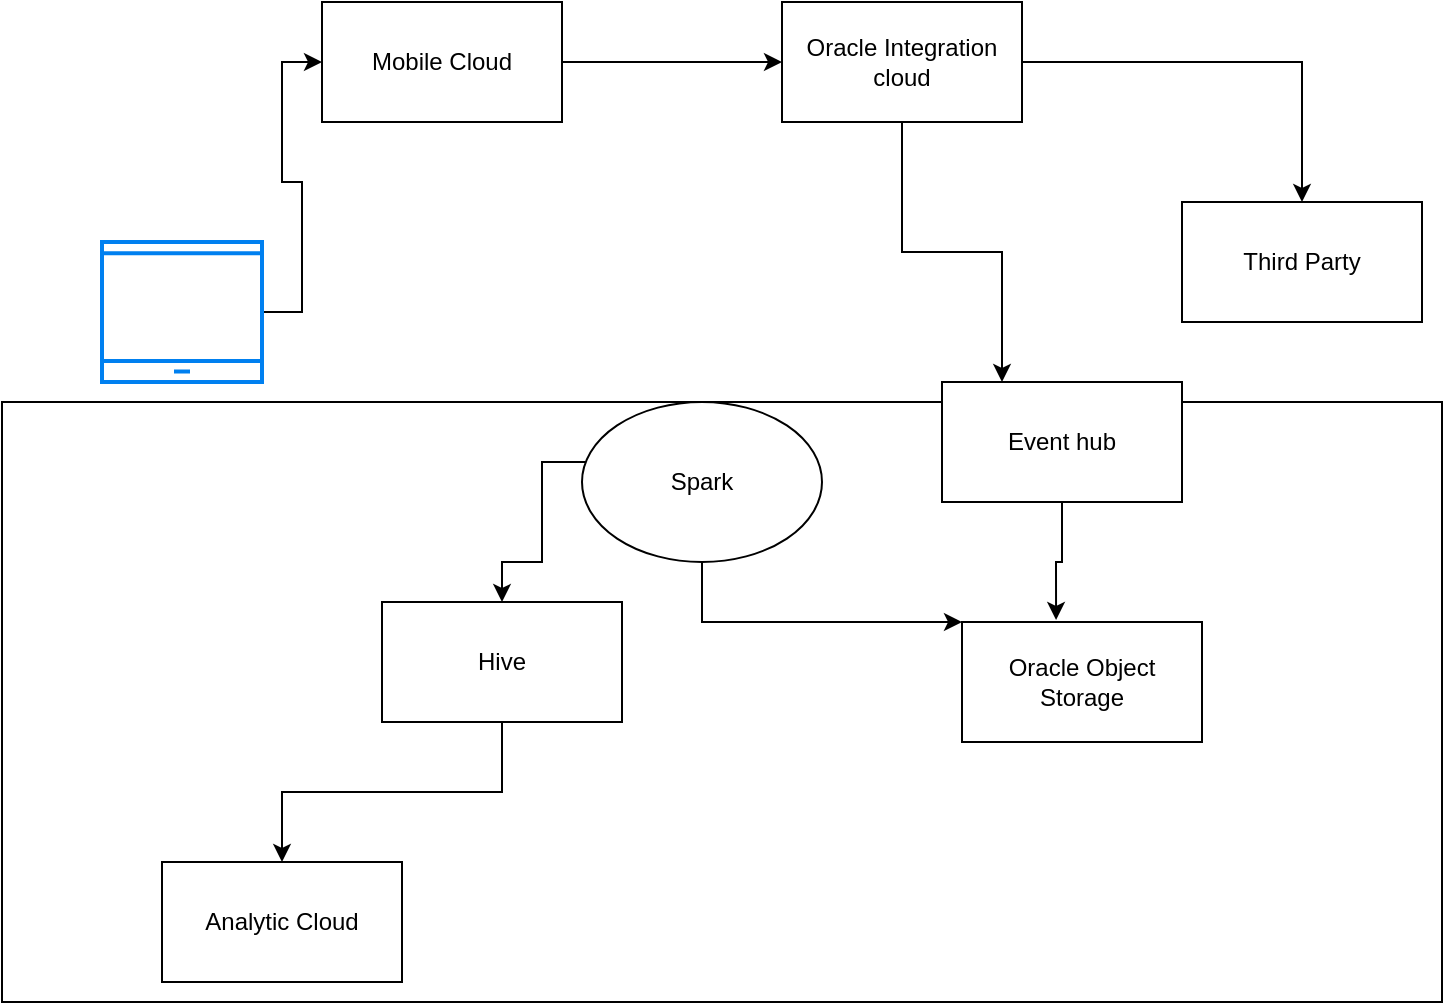 <mxfile version="13.6.2" type="github">
  <diagram id="FDCdzWXGqKfYT296mHrc" name="Page-1">
    <mxGraphModel dx="1391" dy="545" grid="1" gridSize="10" guides="1" tooltips="1" connect="1" arrows="1" fold="1" page="1" pageScale="1" pageWidth="850" pageHeight="1100" math="0" shadow="0">
      <root>
        <mxCell id="0" />
        <mxCell id="1" parent="0" />
        <mxCell id="sdasqatrz8DXoAbGRj8f-18" value="" style="rounded=0;whiteSpace=wrap;html=1;" vertex="1" parent="1">
          <mxGeometry x="50" y="260" width="720" height="300" as="geometry" />
        </mxCell>
        <mxCell id="sdasqatrz8DXoAbGRj8f-10" style="edgeStyle=orthogonalEdgeStyle;rounded=0;orthogonalLoop=1;jettySize=auto;html=1;entryX=0;entryY=0.5;entryDx=0;entryDy=0;" edge="1" parent="1" source="sdasqatrz8DXoAbGRj8f-1" target="sdasqatrz8DXoAbGRj8f-2">
          <mxGeometry relative="1" as="geometry" />
        </mxCell>
        <mxCell id="sdasqatrz8DXoAbGRj8f-1" value="" style="html=1;verticalLabelPosition=bottom;align=center;labelBackgroundColor=#ffffff;verticalAlign=top;strokeWidth=2;strokeColor=#0080F0;shadow=0;dashed=0;shape=mxgraph.ios7.icons.smartphone;" vertex="1" parent="1">
          <mxGeometry x="100" y="180" width="80" height="70" as="geometry" />
        </mxCell>
        <mxCell id="sdasqatrz8DXoAbGRj8f-11" style="edgeStyle=orthogonalEdgeStyle;rounded=0;orthogonalLoop=1;jettySize=auto;html=1;" edge="1" parent="1" source="sdasqatrz8DXoAbGRj8f-2" target="sdasqatrz8DXoAbGRj8f-3">
          <mxGeometry relative="1" as="geometry" />
        </mxCell>
        <mxCell id="sdasqatrz8DXoAbGRj8f-2" value="Mobile Cloud " style="rounded=0;whiteSpace=wrap;html=1;" vertex="1" parent="1">
          <mxGeometry x="210" y="60" width="120" height="60" as="geometry" />
        </mxCell>
        <mxCell id="sdasqatrz8DXoAbGRj8f-12" style="edgeStyle=orthogonalEdgeStyle;rounded=0;orthogonalLoop=1;jettySize=auto;html=1;" edge="1" parent="1" source="sdasqatrz8DXoAbGRj8f-3" target="sdasqatrz8DXoAbGRj8f-4">
          <mxGeometry relative="1" as="geometry" />
        </mxCell>
        <mxCell id="sdasqatrz8DXoAbGRj8f-13" style="edgeStyle=orthogonalEdgeStyle;rounded=0;orthogonalLoop=1;jettySize=auto;html=1;entryX=0.25;entryY=0;entryDx=0;entryDy=0;" edge="1" parent="1" source="sdasqatrz8DXoAbGRj8f-3" target="sdasqatrz8DXoAbGRj8f-5">
          <mxGeometry relative="1" as="geometry" />
        </mxCell>
        <mxCell id="sdasqatrz8DXoAbGRj8f-3" value="Oracle Integration cloud " style="rounded=0;whiteSpace=wrap;html=1;" vertex="1" parent="1">
          <mxGeometry x="440" y="60" width="120" height="60" as="geometry" />
        </mxCell>
        <mxCell id="sdasqatrz8DXoAbGRj8f-4" value="Third Party" style="rounded=0;whiteSpace=wrap;html=1;" vertex="1" parent="1">
          <mxGeometry x="640" y="160" width="120" height="60" as="geometry" />
        </mxCell>
        <mxCell id="sdasqatrz8DXoAbGRj8f-14" style="edgeStyle=orthogonalEdgeStyle;rounded=0;orthogonalLoop=1;jettySize=auto;html=1;entryX=0.392;entryY=-0.017;entryDx=0;entryDy=0;entryPerimeter=0;" edge="1" parent="1" source="sdasqatrz8DXoAbGRj8f-5" target="sdasqatrz8DXoAbGRj8f-6">
          <mxGeometry relative="1" as="geometry" />
        </mxCell>
        <mxCell id="sdasqatrz8DXoAbGRj8f-5" value="Event hub " style="rounded=0;whiteSpace=wrap;html=1;" vertex="1" parent="1">
          <mxGeometry x="520" y="250" width="120" height="60" as="geometry" />
        </mxCell>
        <mxCell id="sdasqatrz8DXoAbGRj8f-6" value="Oracle Object Storage " style="rounded=0;whiteSpace=wrap;html=1;" vertex="1" parent="1">
          <mxGeometry x="530" y="370" width="120" height="60" as="geometry" />
        </mxCell>
        <mxCell id="sdasqatrz8DXoAbGRj8f-17" style="edgeStyle=orthogonalEdgeStyle;rounded=0;orthogonalLoop=1;jettySize=auto;html=1;entryX=0.5;entryY=0;entryDx=0;entryDy=0;" edge="1" parent="1" source="sdasqatrz8DXoAbGRj8f-7" target="sdasqatrz8DXoAbGRj8f-9">
          <mxGeometry relative="1" as="geometry" />
        </mxCell>
        <mxCell id="sdasqatrz8DXoAbGRj8f-7" value="Hive " style="rounded=0;whiteSpace=wrap;html=1;" vertex="1" parent="1">
          <mxGeometry x="240" y="360" width="120" height="60" as="geometry" />
        </mxCell>
        <mxCell id="sdasqatrz8DXoAbGRj8f-15" style="edgeStyle=orthogonalEdgeStyle;rounded=0;orthogonalLoop=1;jettySize=auto;html=1;" edge="1" parent="1" source="sdasqatrz8DXoAbGRj8f-8" target="sdasqatrz8DXoAbGRj8f-6">
          <mxGeometry relative="1" as="geometry">
            <Array as="points">
              <mxPoint x="400" y="370" />
            </Array>
          </mxGeometry>
        </mxCell>
        <mxCell id="sdasqatrz8DXoAbGRj8f-16" style="edgeStyle=orthogonalEdgeStyle;rounded=0;orthogonalLoop=1;jettySize=auto;html=1;entryX=0.5;entryY=0;entryDx=0;entryDy=0;" edge="1" parent="1" source="sdasqatrz8DXoAbGRj8f-8" target="sdasqatrz8DXoAbGRj8f-7">
          <mxGeometry relative="1" as="geometry">
            <Array as="points">
              <mxPoint x="320" y="290" />
              <mxPoint x="320" y="340" />
              <mxPoint x="300" y="340" />
            </Array>
          </mxGeometry>
        </mxCell>
        <mxCell id="sdasqatrz8DXoAbGRj8f-8" value="Spark " style="ellipse;whiteSpace=wrap;html=1;" vertex="1" parent="1">
          <mxGeometry x="340" y="260" width="120" height="80" as="geometry" />
        </mxCell>
        <mxCell id="sdasqatrz8DXoAbGRj8f-9" value="Analytic Cloud " style="rounded=0;whiteSpace=wrap;html=1;" vertex="1" parent="1">
          <mxGeometry x="130" y="490" width="120" height="60" as="geometry" />
        </mxCell>
      </root>
    </mxGraphModel>
  </diagram>
</mxfile>
